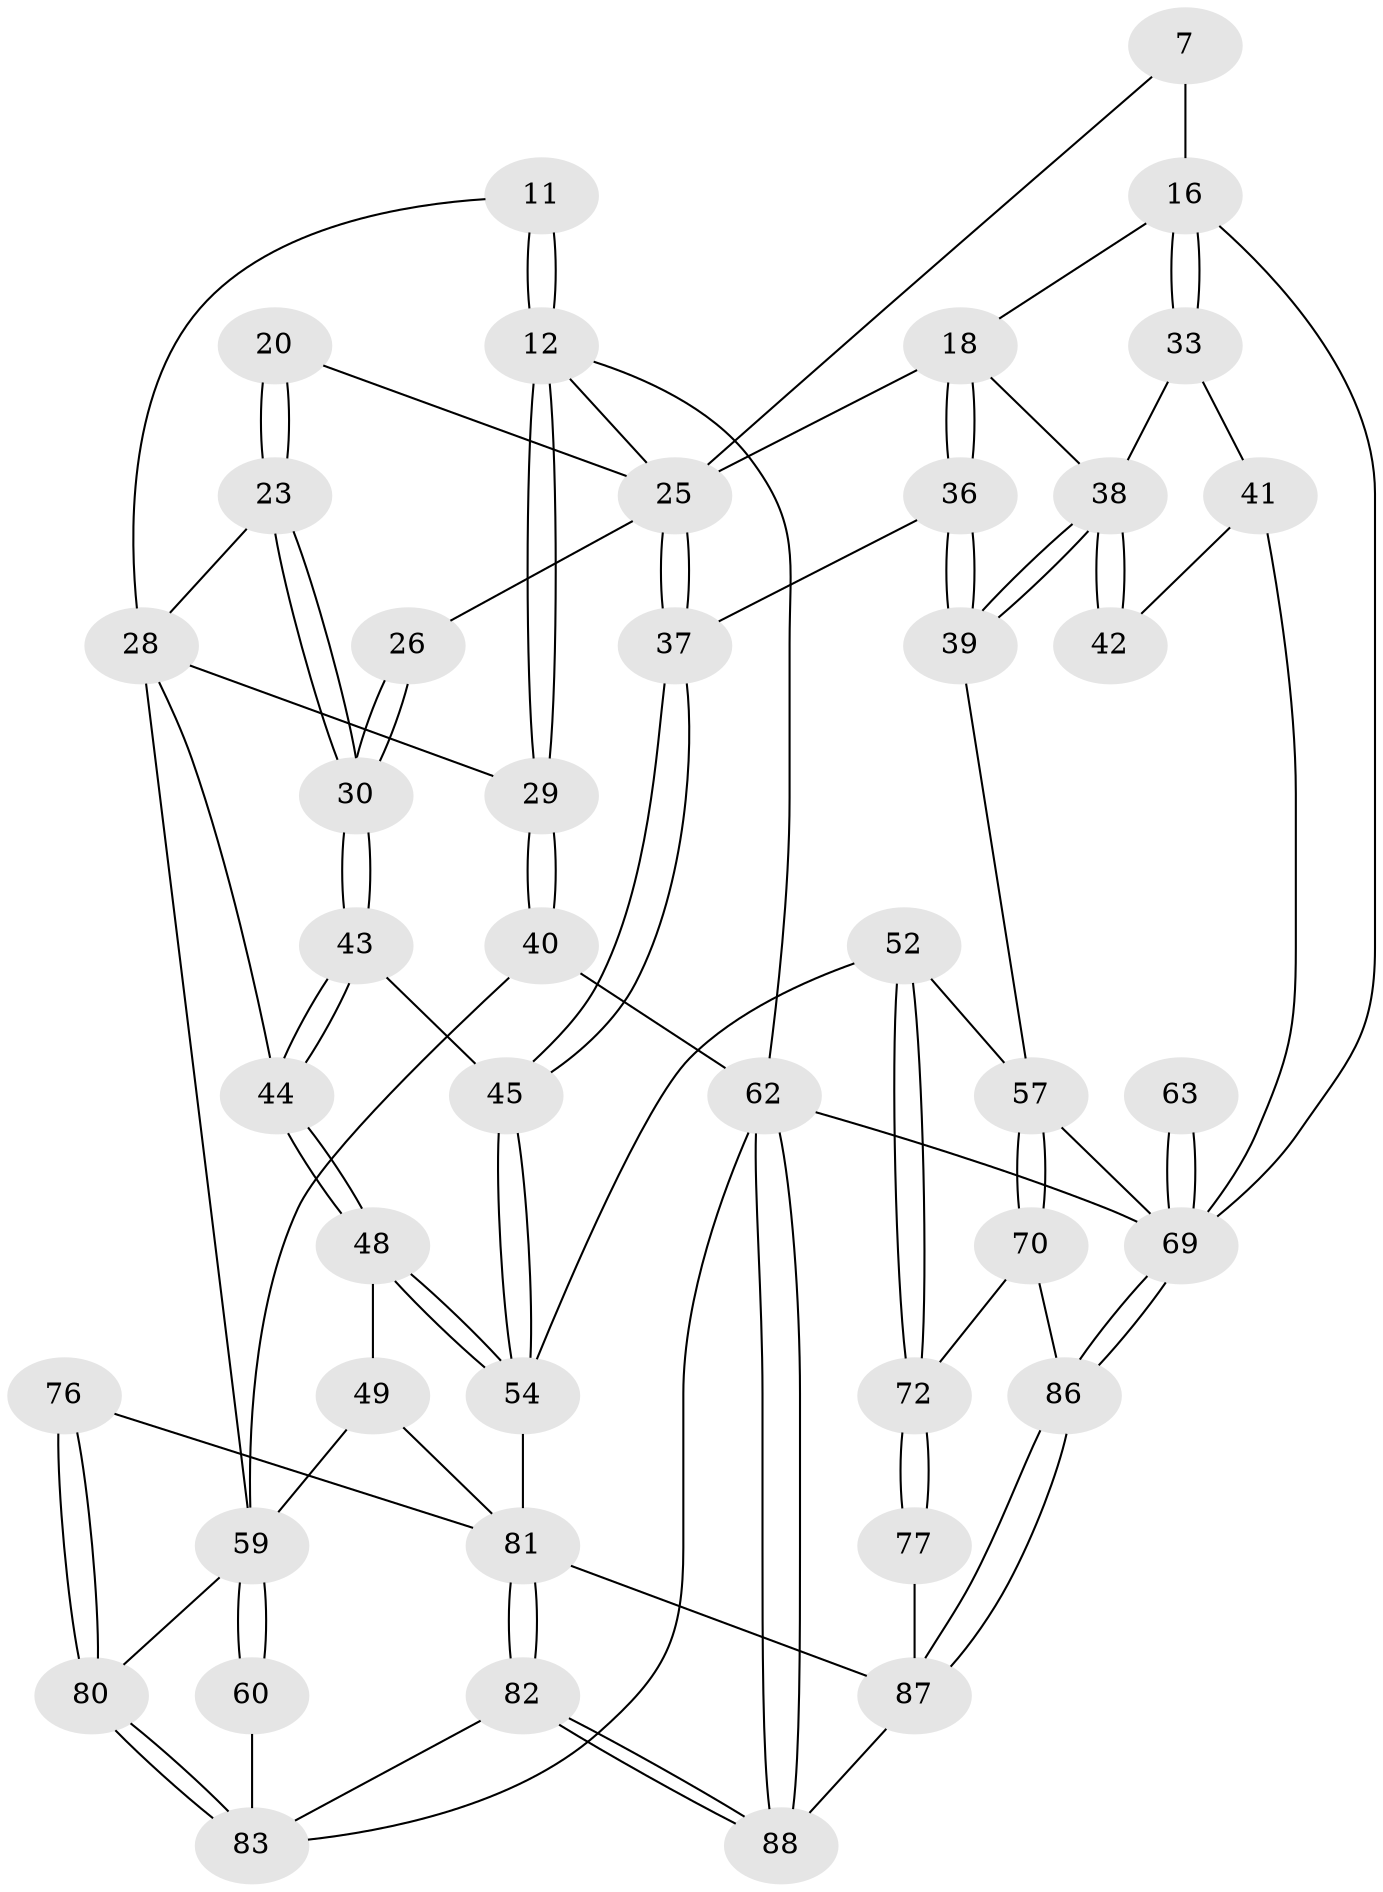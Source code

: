 // original degree distribution, {3: 0.045454545454545456, 4: 0.19318181818181818, 5: 0.5454545454545454, 6: 0.2159090909090909}
// Generated by graph-tools (version 1.1) at 2025/00/03/09/25 05:00:20]
// undirected, 44 vertices, 102 edges
graph export_dot {
graph [start="1"]
  node [color=gray90,style=filled];
  7 [pos="+0.615103538384257+0.12899182856007582"];
  11 [pos="+0.2518974542288908+0.1968255817219389"];
  12 [pos="+0.18155981906369995+0.24257357426909082",super="+6+10"];
  16 [pos="+0.8603250762213408+0.25623528285953895",super="+15+13"];
  18 [pos="+0.6880766393085657+0.291299451922461",super="+17"];
  20 [pos="+0.3677693435583595+0.2580731949339951"];
  23 [pos="+0.4511799313542846+0.3492714575290667"];
  25 [pos="+0.5848799682682937+0.3903007512448166",super="+21"];
  26 [pos="+0.49331188332126313+0.336552901461353"];
  28 [pos="+0.17117034500606096+0.3636275448050554",super="+27+24"];
  29 [pos="+0.1460780068370156+0.2876360447769375"];
  30 [pos="+0.4706342365467599+0.3550150264921245"];
  33 [pos="+0.8617006419975347+0.2766777450871831"];
  36 [pos="+0.6639193763741171+0.4510927814104699"];
  37 [pos="+0.6223784147938674+0.43508574266012506"];
  38 [pos="+0.7306270625247658+0.4903306854475861",super="+35+34"];
  39 [pos="+0.7049423666101756+0.5041348800696046"];
  40 [pos="+0+0.25328409195180523"];
  41 [pos="+0.8992328931831823+0.47174661248246635",super="+32"];
  42 [pos="+0.8717712072106175+0.46368202824084065"];
  43 [pos="+0.45541109881326153+0.44986445801039887"];
  44 [pos="+0.2616350377798414+0.5027367483382758"];
  45 [pos="+0.48562798163406695+0.4805739241198819"];
  48 [pos="+0.25617950222147046+0.5361447683770565"];
  49 [pos="+0.25435988268911575+0.5393794297875235"];
  52 [pos="+0.543430497972371+0.6398616616687487"];
  54 [pos="+0.5212424013637703+0.6263538353149967",super="+53"];
  57 [pos="+0.6916789459817577+0.5829566818647676",super="+51"];
  59 [pos="+0+0.7582540347668892",super="+50+46+47"];
  60 [pos="+0+0.831242423307083"];
  62 [pos="+0+1",super="+4"];
  63 [pos="+1+0.7199467623074688"];
  69 [pos="+1+1",super="+3+58+64"];
  70 [pos="+0.7575196729736992+0.8442021633102935"];
  72 [pos="+0.5711351331909817+0.7206856838477749",super="+71"];
  76 [pos="+0.3292738571700545+0.8092526788597703",super="+66"];
  77 [pos="+0.5273927615318471+0.8516617049350258"];
  80 [pos="+0.2184638065282443+0.8572647361258706",super="+67"];
  81 [pos="+0.37129586997856645+0.8931107085373515",super="+75+74+65"];
  82 [pos="+0.31289156709836763+1"];
  83 [pos="+0.21661316967548358+0.8637453417325996",super="+61"];
  86 [pos="+0.7866772225842935+1",super="+85+73"];
  87 [pos="+0.5242829338126845+1",super="+84+79+78"];
  88 [pos="+0.299817727798431+1"];
  7 -- 16 [weight=2];
  7 -- 25;
  11 -- 12 [weight=2];
  11 -- 12;
  11 -- 28;
  12 -- 29;
  12 -- 29;
  12 -- 62;
  12 -- 25;
  16 -- 33;
  16 -- 33;
  16 -- 69 [weight=2];
  16 -- 18;
  18 -- 36;
  18 -- 36;
  18 -- 25;
  18 -- 38;
  20 -- 23;
  20 -- 23;
  20 -- 25;
  23 -- 30;
  23 -- 30;
  23 -- 28;
  25 -- 26 [weight=2];
  25 -- 37;
  25 -- 37;
  26 -- 30;
  26 -- 30;
  28 -- 29;
  28 -- 44;
  28 -- 59;
  29 -- 40;
  29 -- 40;
  30 -- 43;
  30 -- 43;
  33 -- 41;
  33 -- 38;
  36 -- 37;
  36 -- 39;
  36 -- 39;
  37 -- 45;
  37 -- 45;
  38 -- 39;
  38 -- 39;
  38 -- 42 [weight=2];
  38 -- 42;
  39 -- 57;
  40 -- 62;
  40 -- 59;
  41 -- 42;
  41 -- 69 [weight=2];
  43 -- 44;
  43 -- 44;
  43 -- 45;
  44 -- 48;
  44 -- 48;
  45 -- 54;
  45 -- 54;
  48 -- 49;
  48 -- 54;
  48 -- 54;
  49 -- 59;
  49 -- 81;
  52 -- 72;
  52 -- 72;
  52 -- 57;
  52 -- 54;
  54 -- 81;
  57 -- 70;
  57 -- 70;
  57 -- 69;
  59 -- 60 [weight=2];
  59 -- 60;
  59 -- 80;
  60 -- 83;
  62 -- 88;
  62 -- 88;
  62 -- 69 [weight=2];
  62 -- 83;
  63 -- 69 [weight=3];
  63 -- 69;
  69 -- 86 [weight=2];
  69 -- 86;
  70 -- 72;
  70 -- 86;
  72 -- 77 [weight=2];
  72 -- 77;
  76 -- 80 [weight=2];
  76 -- 80;
  76 -- 81 [weight=2];
  77 -- 87;
  80 -- 83;
  80 -- 83;
  81 -- 82;
  81 -- 82;
  81 -- 87 [weight=2];
  82 -- 83;
  82 -- 88;
  82 -- 88;
  86 -- 87 [weight=2];
  86 -- 87;
  87 -- 88;
}

